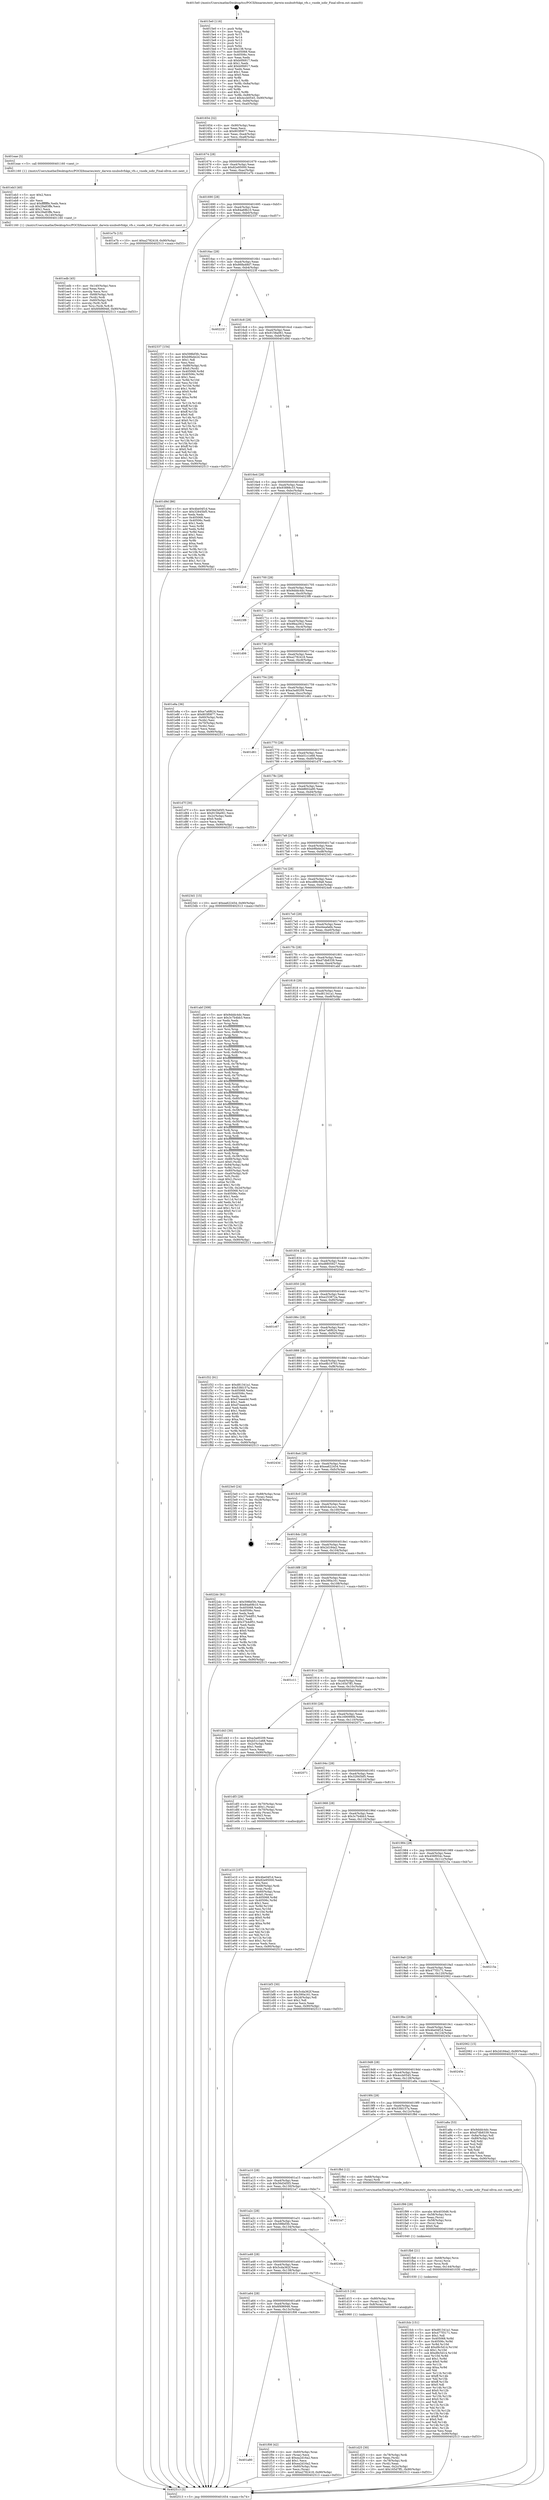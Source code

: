 digraph "0x4015e0" {
  label = "0x4015e0 (/mnt/c/Users/mathe/Desktop/tcc/POCII/binaries/extr_darwin-xnubsdvfskpi_vfs.c_vnode_isdir_Final-ollvm.out::main(0))"
  labelloc = "t"
  node[shape=record]

  Entry [label="",width=0.3,height=0.3,shape=circle,fillcolor=black,style=filled]
  "0x401654" [label="{
     0x401654 [32]\l
     | [instrs]\l
     &nbsp;&nbsp;0x401654 \<+6\>: mov -0x90(%rbp),%eax\l
     &nbsp;&nbsp;0x40165a \<+2\>: mov %eax,%ecx\l
     &nbsp;&nbsp;0x40165c \<+6\>: sub $0x803f0877,%ecx\l
     &nbsp;&nbsp;0x401662 \<+6\>: mov %eax,-0xa4(%rbp)\l
     &nbsp;&nbsp;0x401668 \<+6\>: mov %ecx,-0xa8(%rbp)\l
     &nbsp;&nbsp;0x40166e \<+6\>: je 0000000000401eae \<main+0x8ce\>\l
  }"]
  "0x401eae" [label="{
     0x401eae [5]\l
     | [instrs]\l
     &nbsp;&nbsp;0x401eae \<+5\>: call 0000000000401160 \<next_i\>\l
     | [calls]\l
     &nbsp;&nbsp;0x401160 \{1\} (/mnt/c/Users/mathe/Desktop/tcc/POCII/binaries/extr_darwin-xnubsdvfskpi_vfs.c_vnode_isdir_Final-ollvm.out::next_i)\l
  }"]
  "0x401674" [label="{
     0x401674 [28]\l
     | [instrs]\l
     &nbsp;&nbsp;0x401674 \<+5\>: jmp 0000000000401679 \<main+0x99\>\l
     &nbsp;&nbsp;0x401679 \<+6\>: mov -0xa4(%rbp),%eax\l
     &nbsp;&nbsp;0x40167f \<+5\>: sub $0x82e95000,%eax\l
     &nbsp;&nbsp;0x401684 \<+6\>: mov %eax,-0xac(%rbp)\l
     &nbsp;&nbsp;0x40168a \<+6\>: je 0000000000401e7b \<main+0x89b\>\l
  }"]
  Exit [label="",width=0.3,height=0.3,shape=circle,fillcolor=black,style=filled,peripheries=2]
  "0x401e7b" [label="{
     0x401e7b [15]\l
     | [instrs]\l
     &nbsp;&nbsp;0x401e7b \<+10\>: movl $0xa2782418,-0x90(%rbp)\l
     &nbsp;&nbsp;0x401e85 \<+5\>: jmp 0000000000402513 \<main+0xf33\>\l
  }"]
  "0x401690" [label="{
     0x401690 [28]\l
     | [instrs]\l
     &nbsp;&nbsp;0x401690 \<+5\>: jmp 0000000000401695 \<main+0xb5\>\l
     &nbsp;&nbsp;0x401695 \<+6\>: mov -0xa4(%rbp),%eax\l
     &nbsp;&nbsp;0x40169b \<+5\>: sub $0x84a69b10,%eax\l
     &nbsp;&nbsp;0x4016a0 \<+6\>: mov %eax,-0xb0(%rbp)\l
     &nbsp;&nbsp;0x4016a6 \<+6\>: je 0000000000402337 \<main+0xd57\>\l
  }"]
  "0x401fcb" [label="{
     0x401fcb [151]\l
     | [instrs]\l
     &nbsp;&nbsp;0x401fcb \<+5\>: mov $0xd81341a1,%eax\l
     &nbsp;&nbsp;0x401fd0 \<+5\>: mov $0x477f3171,%esi\l
     &nbsp;&nbsp;0x401fd5 \<+2\>: mov $0x1,%dl\l
     &nbsp;&nbsp;0x401fd7 \<+8\>: mov 0x405068,%r8d\l
     &nbsp;&nbsp;0x401fdf \<+8\>: mov 0x40506c,%r9d\l
     &nbsp;&nbsp;0x401fe7 \<+3\>: mov %r8d,%r10d\l
     &nbsp;&nbsp;0x401fea \<+7\>: add $0xd9c5d14,%r10d\l
     &nbsp;&nbsp;0x401ff1 \<+4\>: sub $0x1,%r10d\l
     &nbsp;&nbsp;0x401ff5 \<+7\>: sub $0xd9c5d14,%r10d\l
     &nbsp;&nbsp;0x401ffc \<+4\>: imul %r10d,%r8d\l
     &nbsp;&nbsp;0x402000 \<+4\>: and $0x1,%r8d\l
     &nbsp;&nbsp;0x402004 \<+4\>: cmp $0x0,%r8d\l
     &nbsp;&nbsp;0x402008 \<+4\>: sete %r11b\l
     &nbsp;&nbsp;0x40200c \<+4\>: cmp $0xa,%r9d\l
     &nbsp;&nbsp;0x402010 \<+3\>: setl %bl\l
     &nbsp;&nbsp;0x402013 \<+3\>: mov %r11b,%r14b\l
     &nbsp;&nbsp;0x402016 \<+4\>: xor $0xff,%r14b\l
     &nbsp;&nbsp;0x40201a \<+3\>: mov %bl,%r15b\l
     &nbsp;&nbsp;0x40201d \<+4\>: xor $0xff,%r15b\l
     &nbsp;&nbsp;0x402021 \<+3\>: xor $0x0,%dl\l
     &nbsp;&nbsp;0x402024 \<+3\>: mov %r14b,%r12b\l
     &nbsp;&nbsp;0x402027 \<+4\>: and $0x0,%r12b\l
     &nbsp;&nbsp;0x40202b \<+3\>: and %dl,%r11b\l
     &nbsp;&nbsp;0x40202e \<+3\>: mov %r15b,%r13b\l
     &nbsp;&nbsp;0x402031 \<+4\>: and $0x0,%r13b\l
     &nbsp;&nbsp;0x402035 \<+2\>: and %dl,%bl\l
     &nbsp;&nbsp;0x402037 \<+3\>: or %r11b,%r12b\l
     &nbsp;&nbsp;0x40203a \<+3\>: or %bl,%r13b\l
     &nbsp;&nbsp;0x40203d \<+3\>: xor %r13b,%r12b\l
     &nbsp;&nbsp;0x402040 \<+3\>: or %r15b,%r14b\l
     &nbsp;&nbsp;0x402043 \<+4\>: xor $0xff,%r14b\l
     &nbsp;&nbsp;0x402047 \<+3\>: or $0x0,%dl\l
     &nbsp;&nbsp;0x40204a \<+3\>: and %dl,%r14b\l
     &nbsp;&nbsp;0x40204d \<+3\>: or %r14b,%r12b\l
     &nbsp;&nbsp;0x402050 \<+4\>: test $0x1,%r12b\l
     &nbsp;&nbsp;0x402054 \<+3\>: cmovne %esi,%eax\l
     &nbsp;&nbsp;0x402057 \<+6\>: mov %eax,-0x90(%rbp)\l
     &nbsp;&nbsp;0x40205d \<+5\>: jmp 0000000000402513 \<main+0xf33\>\l
  }"]
  "0x402337" [label="{
     0x402337 [154]\l
     | [instrs]\l
     &nbsp;&nbsp;0x402337 \<+5\>: mov $0x598bf3fc,%eax\l
     &nbsp;&nbsp;0x40233c \<+5\>: mov $0xb9fa4e2d,%ecx\l
     &nbsp;&nbsp;0x402341 \<+2\>: mov $0x1,%dl\l
     &nbsp;&nbsp;0x402343 \<+2\>: xor %esi,%esi\l
     &nbsp;&nbsp;0x402345 \<+7\>: mov -0x88(%rbp),%rdi\l
     &nbsp;&nbsp;0x40234c \<+6\>: movl $0x0,(%rdi)\l
     &nbsp;&nbsp;0x402352 \<+8\>: mov 0x405068,%r8d\l
     &nbsp;&nbsp;0x40235a \<+8\>: mov 0x40506c,%r9d\l
     &nbsp;&nbsp;0x402362 \<+3\>: sub $0x1,%esi\l
     &nbsp;&nbsp;0x402365 \<+3\>: mov %r8d,%r10d\l
     &nbsp;&nbsp;0x402368 \<+3\>: add %esi,%r10d\l
     &nbsp;&nbsp;0x40236b \<+4\>: imul %r10d,%r8d\l
     &nbsp;&nbsp;0x40236f \<+4\>: and $0x1,%r8d\l
     &nbsp;&nbsp;0x402373 \<+4\>: cmp $0x0,%r8d\l
     &nbsp;&nbsp;0x402377 \<+4\>: sete %r11b\l
     &nbsp;&nbsp;0x40237b \<+4\>: cmp $0xa,%r9d\l
     &nbsp;&nbsp;0x40237f \<+3\>: setl %bl\l
     &nbsp;&nbsp;0x402382 \<+3\>: mov %r11b,%r14b\l
     &nbsp;&nbsp;0x402385 \<+4\>: xor $0xff,%r14b\l
     &nbsp;&nbsp;0x402389 \<+3\>: mov %bl,%r15b\l
     &nbsp;&nbsp;0x40238c \<+4\>: xor $0xff,%r15b\l
     &nbsp;&nbsp;0x402390 \<+3\>: xor $0x0,%dl\l
     &nbsp;&nbsp;0x402393 \<+3\>: mov %r14b,%r12b\l
     &nbsp;&nbsp;0x402396 \<+4\>: and $0x0,%r12b\l
     &nbsp;&nbsp;0x40239a \<+3\>: and %dl,%r11b\l
     &nbsp;&nbsp;0x40239d \<+3\>: mov %r15b,%r13b\l
     &nbsp;&nbsp;0x4023a0 \<+4\>: and $0x0,%r13b\l
     &nbsp;&nbsp;0x4023a4 \<+2\>: and %dl,%bl\l
     &nbsp;&nbsp;0x4023a6 \<+3\>: or %r11b,%r12b\l
     &nbsp;&nbsp;0x4023a9 \<+3\>: or %bl,%r13b\l
     &nbsp;&nbsp;0x4023ac \<+3\>: xor %r13b,%r12b\l
     &nbsp;&nbsp;0x4023af \<+3\>: or %r15b,%r14b\l
     &nbsp;&nbsp;0x4023b2 \<+4\>: xor $0xff,%r14b\l
     &nbsp;&nbsp;0x4023b6 \<+3\>: or $0x0,%dl\l
     &nbsp;&nbsp;0x4023b9 \<+3\>: and %dl,%r14b\l
     &nbsp;&nbsp;0x4023bc \<+3\>: or %r14b,%r12b\l
     &nbsp;&nbsp;0x4023bf \<+4\>: test $0x1,%r12b\l
     &nbsp;&nbsp;0x4023c3 \<+3\>: cmovne %ecx,%eax\l
     &nbsp;&nbsp;0x4023c6 \<+6\>: mov %eax,-0x90(%rbp)\l
     &nbsp;&nbsp;0x4023cc \<+5\>: jmp 0000000000402513 \<main+0xf33\>\l
  }"]
  "0x4016ac" [label="{
     0x4016ac [28]\l
     | [instrs]\l
     &nbsp;&nbsp;0x4016ac \<+5\>: jmp 00000000004016b1 \<main+0xd1\>\l
     &nbsp;&nbsp;0x4016b1 \<+6\>: mov -0xa4(%rbp),%eax\l
     &nbsp;&nbsp;0x4016b7 \<+5\>: sub $0x868a48d7,%eax\l
     &nbsp;&nbsp;0x4016bc \<+6\>: mov %eax,-0xb4(%rbp)\l
     &nbsp;&nbsp;0x4016c2 \<+6\>: je 000000000040223f \<main+0xc5f\>\l
  }"]
  "0x401fb6" [label="{
     0x401fb6 [21]\l
     | [instrs]\l
     &nbsp;&nbsp;0x401fb6 \<+4\>: mov -0x68(%rbp),%rcx\l
     &nbsp;&nbsp;0x401fba \<+3\>: mov (%rcx),%rcx\l
     &nbsp;&nbsp;0x401fbd \<+3\>: mov %rcx,%rdi\l
     &nbsp;&nbsp;0x401fc0 \<+6\>: mov %eax,-0x144(%rbp)\l
     &nbsp;&nbsp;0x401fc6 \<+5\>: call 0000000000401030 \<free@plt\>\l
     | [calls]\l
     &nbsp;&nbsp;0x401030 \{1\} (unknown)\l
  }"]
  "0x40223f" [label="{
     0x40223f\l
  }", style=dashed]
  "0x4016c8" [label="{
     0x4016c8 [28]\l
     | [instrs]\l
     &nbsp;&nbsp;0x4016c8 \<+5\>: jmp 00000000004016cd \<main+0xed\>\l
     &nbsp;&nbsp;0x4016cd \<+6\>: mov -0xa4(%rbp),%eax\l
     &nbsp;&nbsp;0x4016d3 \<+5\>: sub $0x9158a061,%eax\l
     &nbsp;&nbsp;0x4016d8 \<+6\>: mov %eax,-0xb8(%rbp)\l
     &nbsp;&nbsp;0x4016de \<+6\>: je 0000000000401d9d \<main+0x7bd\>\l
  }"]
  "0x401f99" [label="{
     0x401f99 [29]\l
     | [instrs]\l
     &nbsp;&nbsp;0x401f99 \<+10\>: movabs $0x4030d6,%rdi\l
     &nbsp;&nbsp;0x401fa3 \<+4\>: mov -0x58(%rbp),%rcx\l
     &nbsp;&nbsp;0x401fa7 \<+2\>: mov %eax,(%rcx)\l
     &nbsp;&nbsp;0x401fa9 \<+4\>: mov -0x58(%rbp),%rcx\l
     &nbsp;&nbsp;0x401fad \<+2\>: mov (%rcx),%esi\l
     &nbsp;&nbsp;0x401faf \<+2\>: mov $0x0,%al\l
     &nbsp;&nbsp;0x401fb1 \<+5\>: call 0000000000401040 \<printf@plt\>\l
     | [calls]\l
     &nbsp;&nbsp;0x401040 \{1\} (unknown)\l
  }"]
  "0x401d9d" [label="{
     0x401d9d [86]\l
     | [instrs]\l
     &nbsp;&nbsp;0x401d9d \<+5\>: mov $0x4be04f1d,%eax\l
     &nbsp;&nbsp;0x401da2 \<+5\>: mov $0x32845bf5,%ecx\l
     &nbsp;&nbsp;0x401da7 \<+2\>: xor %edx,%edx\l
     &nbsp;&nbsp;0x401da9 \<+7\>: mov 0x405068,%esi\l
     &nbsp;&nbsp;0x401db0 \<+7\>: mov 0x40506c,%edi\l
     &nbsp;&nbsp;0x401db7 \<+3\>: sub $0x1,%edx\l
     &nbsp;&nbsp;0x401dba \<+3\>: mov %esi,%r8d\l
     &nbsp;&nbsp;0x401dbd \<+3\>: add %edx,%r8d\l
     &nbsp;&nbsp;0x401dc0 \<+4\>: imul %r8d,%esi\l
     &nbsp;&nbsp;0x401dc4 \<+3\>: and $0x1,%esi\l
     &nbsp;&nbsp;0x401dc7 \<+3\>: cmp $0x0,%esi\l
     &nbsp;&nbsp;0x401dca \<+4\>: sete %r9b\l
     &nbsp;&nbsp;0x401dce \<+3\>: cmp $0xa,%edi\l
     &nbsp;&nbsp;0x401dd1 \<+4\>: setl %r10b\l
     &nbsp;&nbsp;0x401dd5 \<+3\>: mov %r9b,%r11b\l
     &nbsp;&nbsp;0x401dd8 \<+3\>: and %r10b,%r11b\l
     &nbsp;&nbsp;0x401ddb \<+3\>: xor %r10b,%r9b\l
     &nbsp;&nbsp;0x401dde \<+3\>: or %r9b,%r11b\l
     &nbsp;&nbsp;0x401de1 \<+4\>: test $0x1,%r11b\l
     &nbsp;&nbsp;0x401de5 \<+3\>: cmovne %ecx,%eax\l
     &nbsp;&nbsp;0x401de8 \<+6\>: mov %eax,-0x90(%rbp)\l
     &nbsp;&nbsp;0x401dee \<+5\>: jmp 0000000000402513 \<main+0xf33\>\l
  }"]
  "0x4016e4" [label="{
     0x4016e4 [28]\l
     | [instrs]\l
     &nbsp;&nbsp;0x4016e4 \<+5\>: jmp 00000000004016e9 \<main+0x109\>\l
     &nbsp;&nbsp;0x4016e9 \<+6\>: mov -0xa4(%rbp),%eax\l
     &nbsp;&nbsp;0x4016ef \<+5\>: sub $0x93888c33,%eax\l
     &nbsp;&nbsp;0x4016f4 \<+6\>: mov %eax,-0xbc(%rbp)\l
     &nbsp;&nbsp;0x4016fa \<+6\>: je 00000000004022cd \<main+0xced\>\l
  }"]
  "0x401a80" [label="{
     0x401a80\l
  }", style=dashed]
  "0x4022cd" [label="{
     0x4022cd\l
  }", style=dashed]
  "0x401700" [label="{
     0x401700 [28]\l
     | [instrs]\l
     &nbsp;&nbsp;0x401700 \<+5\>: jmp 0000000000401705 \<main+0x125\>\l
     &nbsp;&nbsp;0x401705 \<+6\>: mov -0xa4(%rbp),%eax\l
     &nbsp;&nbsp;0x40170b \<+5\>: sub $0x9dddc4dc,%eax\l
     &nbsp;&nbsp;0x401710 \<+6\>: mov %eax,-0xc0(%rbp)\l
     &nbsp;&nbsp;0x401716 \<+6\>: je 00000000004023f8 \<main+0xe18\>\l
  }"]
  "0x401f08" [label="{
     0x401f08 [42]\l
     | [instrs]\l
     &nbsp;&nbsp;0x401f08 \<+4\>: mov -0x60(%rbp),%rax\l
     &nbsp;&nbsp;0x401f0c \<+2\>: mov (%rax),%ecx\l
     &nbsp;&nbsp;0x401f0e \<+6\>: sub $0xea2d16a2,%ecx\l
     &nbsp;&nbsp;0x401f14 \<+3\>: add $0x1,%ecx\l
     &nbsp;&nbsp;0x401f17 \<+6\>: add $0xea2d16a2,%ecx\l
     &nbsp;&nbsp;0x401f1d \<+4\>: mov -0x60(%rbp),%rax\l
     &nbsp;&nbsp;0x401f21 \<+2\>: mov %ecx,(%rax)\l
     &nbsp;&nbsp;0x401f23 \<+10\>: movl $0xa2782418,-0x90(%rbp)\l
     &nbsp;&nbsp;0x401f2d \<+5\>: jmp 0000000000402513 \<main+0xf33\>\l
  }"]
  "0x4023f8" [label="{
     0x4023f8\l
  }", style=dashed]
  "0x40171c" [label="{
     0x40171c [28]\l
     | [instrs]\l
     &nbsp;&nbsp;0x40171c \<+5\>: jmp 0000000000401721 \<main+0x141\>\l
     &nbsp;&nbsp;0x401721 \<+6\>: mov -0xa4(%rbp),%eax\l
     &nbsp;&nbsp;0x401727 \<+5\>: sub $0x9fea29c2,%eax\l
     &nbsp;&nbsp;0x40172c \<+6\>: mov %eax,-0xc4(%rbp)\l
     &nbsp;&nbsp;0x401732 \<+6\>: je 0000000000401d06 \<main+0x726\>\l
  }"]
  "0x401edb" [label="{
     0x401edb [45]\l
     | [instrs]\l
     &nbsp;&nbsp;0x401edb \<+6\>: mov -0x140(%rbp),%ecx\l
     &nbsp;&nbsp;0x401ee1 \<+3\>: imul %eax,%ecx\l
     &nbsp;&nbsp;0x401ee4 \<+3\>: movslq %ecx,%rsi\l
     &nbsp;&nbsp;0x401ee7 \<+4\>: mov -0x68(%rbp),%rdi\l
     &nbsp;&nbsp;0x401eeb \<+3\>: mov (%rdi),%rdi\l
     &nbsp;&nbsp;0x401eee \<+4\>: mov -0x60(%rbp),%r8\l
     &nbsp;&nbsp;0x401ef2 \<+3\>: movslq (%r8),%r8\l
     &nbsp;&nbsp;0x401ef5 \<+4\>: mov %rsi,(%rdi,%r8,8)\l
     &nbsp;&nbsp;0x401ef9 \<+10\>: movl $0x6f496946,-0x90(%rbp)\l
     &nbsp;&nbsp;0x401f03 \<+5\>: jmp 0000000000402513 \<main+0xf33\>\l
  }"]
  "0x401d06" [label="{
     0x401d06\l
  }", style=dashed]
  "0x401738" [label="{
     0x401738 [28]\l
     | [instrs]\l
     &nbsp;&nbsp;0x401738 \<+5\>: jmp 000000000040173d \<main+0x15d\>\l
     &nbsp;&nbsp;0x40173d \<+6\>: mov -0xa4(%rbp),%eax\l
     &nbsp;&nbsp;0x401743 \<+5\>: sub $0xa2782418,%eax\l
     &nbsp;&nbsp;0x401748 \<+6\>: mov %eax,-0xc8(%rbp)\l
     &nbsp;&nbsp;0x40174e \<+6\>: je 0000000000401e8a \<main+0x8aa\>\l
  }"]
  "0x401eb3" [label="{
     0x401eb3 [40]\l
     | [instrs]\l
     &nbsp;&nbsp;0x401eb3 \<+5\>: mov $0x2,%ecx\l
     &nbsp;&nbsp;0x401eb8 \<+1\>: cltd\l
     &nbsp;&nbsp;0x401eb9 \<+2\>: idiv %ecx\l
     &nbsp;&nbsp;0x401ebb \<+6\>: imul $0xfffffffe,%edx,%ecx\l
     &nbsp;&nbsp;0x401ec1 \<+6\>: sub $0x29a83ffe,%ecx\l
     &nbsp;&nbsp;0x401ec7 \<+3\>: add $0x1,%ecx\l
     &nbsp;&nbsp;0x401eca \<+6\>: add $0x29a83ffe,%ecx\l
     &nbsp;&nbsp;0x401ed0 \<+6\>: mov %ecx,-0x140(%rbp)\l
     &nbsp;&nbsp;0x401ed6 \<+5\>: call 0000000000401160 \<next_i\>\l
     | [calls]\l
     &nbsp;&nbsp;0x401160 \{1\} (/mnt/c/Users/mathe/Desktop/tcc/POCII/binaries/extr_darwin-xnubsdvfskpi_vfs.c_vnode_isdir_Final-ollvm.out::next_i)\l
  }"]
  "0x401e8a" [label="{
     0x401e8a [36]\l
     | [instrs]\l
     &nbsp;&nbsp;0x401e8a \<+5\>: mov $0xe7a6f624,%eax\l
     &nbsp;&nbsp;0x401e8f \<+5\>: mov $0x803f0877,%ecx\l
     &nbsp;&nbsp;0x401e94 \<+4\>: mov -0x60(%rbp),%rdx\l
     &nbsp;&nbsp;0x401e98 \<+2\>: mov (%rdx),%esi\l
     &nbsp;&nbsp;0x401e9a \<+4\>: mov -0x70(%rbp),%rdx\l
     &nbsp;&nbsp;0x401e9e \<+2\>: cmp (%rdx),%esi\l
     &nbsp;&nbsp;0x401ea0 \<+3\>: cmovl %ecx,%eax\l
     &nbsp;&nbsp;0x401ea3 \<+6\>: mov %eax,-0x90(%rbp)\l
     &nbsp;&nbsp;0x401ea9 \<+5\>: jmp 0000000000402513 \<main+0xf33\>\l
  }"]
  "0x401754" [label="{
     0x401754 [28]\l
     | [instrs]\l
     &nbsp;&nbsp;0x401754 \<+5\>: jmp 0000000000401759 \<main+0x179\>\l
     &nbsp;&nbsp;0x401759 \<+6\>: mov -0xa4(%rbp),%eax\l
     &nbsp;&nbsp;0x40175f \<+5\>: sub $0xa3ad0209,%eax\l
     &nbsp;&nbsp;0x401764 \<+6\>: mov %eax,-0xcc(%rbp)\l
     &nbsp;&nbsp;0x40176a \<+6\>: je 0000000000401d61 \<main+0x781\>\l
  }"]
  "0x401e10" [label="{
     0x401e10 [107]\l
     | [instrs]\l
     &nbsp;&nbsp;0x401e10 \<+5\>: mov $0x4be04f1d,%ecx\l
     &nbsp;&nbsp;0x401e15 \<+5\>: mov $0x82e95000,%edx\l
     &nbsp;&nbsp;0x401e1a \<+2\>: xor %esi,%esi\l
     &nbsp;&nbsp;0x401e1c \<+4\>: mov -0x68(%rbp),%rdi\l
     &nbsp;&nbsp;0x401e20 \<+3\>: mov %rax,(%rdi)\l
     &nbsp;&nbsp;0x401e23 \<+4\>: mov -0x60(%rbp),%rax\l
     &nbsp;&nbsp;0x401e27 \<+6\>: movl $0x0,(%rax)\l
     &nbsp;&nbsp;0x401e2d \<+8\>: mov 0x405068,%r8d\l
     &nbsp;&nbsp;0x401e35 \<+8\>: mov 0x40506c,%r9d\l
     &nbsp;&nbsp;0x401e3d \<+3\>: sub $0x1,%esi\l
     &nbsp;&nbsp;0x401e40 \<+3\>: mov %r8d,%r10d\l
     &nbsp;&nbsp;0x401e43 \<+3\>: add %esi,%r10d\l
     &nbsp;&nbsp;0x401e46 \<+4\>: imul %r10d,%r8d\l
     &nbsp;&nbsp;0x401e4a \<+4\>: and $0x1,%r8d\l
     &nbsp;&nbsp;0x401e4e \<+4\>: cmp $0x0,%r8d\l
     &nbsp;&nbsp;0x401e52 \<+4\>: sete %r11b\l
     &nbsp;&nbsp;0x401e56 \<+4\>: cmp $0xa,%r9d\l
     &nbsp;&nbsp;0x401e5a \<+3\>: setl %bl\l
     &nbsp;&nbsp;0x401e5d \<+3\>: mov %r11b,%r14b\l
     &nbsp;&nbsp;0x401e60 \<+3\>: and %bl,%r14b\l
     &nbsp;&nbsp;0x401e63 \<+3\>: xor %bl,%r11b\l
     &nbsp;&nbsp;0x401e66 \<+3\>: or %r11b,%r14b\l
     &nbsp;&nbsp;0x401e69 \<+4\>: test $0x1,%r14b\l
     &nbsp;&nbsp;0x401e6d \<+3\>: cmovne %edx,%ecx\l
     &nbsp;&nbsp;0x401e70 \<+6\>: mov %ecx,-0x90(%rbp)\l
     &nbsp;&nbsp;0x401e76 \<+5\>: jmp 0000000000402513 \<main+0xf33\>\l
  }"]
  "0x401d61" [label="{
     0x401d61\l
  }", style=dashed]
  "0x401770" [label="{
     0x401770 [28]\l
     | [instrs]\l
     &nbsp;&nbsp;0x401770 \<+5\>: jmp 0000000000401775 \<main+0x195\>\l
     &nbsp;&nbsp;0x401775 \<+6\>: mov -0xa4(%rbp),%eax\l
     &nbsp;&nbsp;0x40177b \<+5\>: sub $0xb51c1e68,%eax\l
     &nbsp;&nbsp;0x401780 \<+6\>: mov %eax,-0xd0(%rbp)\l
     &nbsp;&nbsp;0x401786 \<+6\>: je 0000000000401d7f \<main+0x79f\>\l
  }"]
  "0x401d25" [label="{
     0x401d25 [30]\l
     | [instrs]\l
     &nbsp;&nbsp;0x401d25 \<+4\>: mov -0x78(%rbp),%rdi\l
     &nbsp;&nbsp;0x401d29 \<+2\>: mov %eax,(%rdi)\l
     &nbsp;&nbsp;0x401d2b \<+4\>: mov -0x78(%rbp),%rdi\l
     &nbsp;&nbsp;0x401d2f \<+2\>: mov (%rdi),%eax\l
     &nbsp;&nbsp;0x401d31 \<+3\>: mov %eax,-0x2c(%rbp)\l
     &nbsp;&nbsp;0x401d34 \<+10\>: movl $0x165d7ff1,-0x90(%rbp)\l
     &nbsp;&nbsp;0x401d3e \<+5\>: jmp 0000000000402513 \<main+0xf33\>\l
  }"]
  "0x401d7f" [label="{
     0x401d7f [30]\l
     | [instrs]\l
     &nbsp;&nbsp;0x401d7f \<+5\>: mov $0x56d3d5f3,%eax\l
     &nbsp;&nbsp;0x401d84 \<+5\>: mov $0x9158a061,%ecx\l
     &nbsp;&nbsp;0x401d89 \<+3\>: mov -0x2c(%rbp),%edx\l
     &nbsp;&nbsp;0x401d8c \<+3\>: cmp $0x0,%edx\l
     &nbsp;&nbsp;0x401d8f \<+3\>: cmove %ecx,%eax\l
     &nbsp;&nbsp;0x401d92 \<+6\>: mov %eax,-0x90(%rbp)\l
     &nbsp;&nbsp;0x401d98 \<+5\>: jmp 0000000000402513 \<main+0xf33\>\l
  }"]
  "0x40178c" [label="{
     0x40178c [28]\l
     | [instrs]\l
     &nbsp;&nbsp;0x40178c \<+5\>: jmp 0000000000401791 \<main+0x1b1\>\l
     &nbsp;&nbsp;0x401791 \<+6\>: mov -0xa4(%rbp),%eax\l
     &nbsp;&nbsp;0x401797 \<+5\>: sub $0xb8602a90,%eax\l
     &nbsp;&nbsp;0x40179c \<+6\>: mov %eax,-0xd4(%rbp)\l
     &nbsp;&nbsp;0x4017a2 \<+6\>: je 0000000000402130 \<main+0xb50\>\l
  }"]
  "0x401a64" [label="{
     0x401a64 [28]\l
     | [instrs]\l
     &nbsp;&nbsp;0x401a64 \<+5\>: jmp 0000000000401a69 \<main+0x489\>\l
     &nbsp;&nbsp;0x401a69 \<+6\>: mov -0xa4(%rbp),%eax\l
     &nbsp;&nbsp;0x401a6f \<+5\>: sub $0x6f496946,%eax\l
     &nbsp;&nbsp;0x401a74 \<+6\>: mov %eax,-0x13c(%rbp)\l
     &nbsp;&nbsp;0x401a7a \<+6\>: je 0000000000401f08 \<main+0x928\>\l
  }"]
  "0x402130" [label="{
     0x402130\l
  }", style=dashed]
  "0x4017a8" [label="{
     0x4017a8 [28]\l
     | [instrs]\l
     &nbsp;&nbsp;0x4017a8 \<+5\>: jmp 00000000004017ad \<main+0x1cd\>\l
     &nbsp;&nbsp;0x4017ad \<+6\>: mov -0xa4(%rbp),%eax\l
     &nbsp;&nbsp;0x4017b3 \<+5\>: sub $0xb9fa4e2d,%eax\l
     &nbsp;&nbsp;0x4017b8 \<+6\>: mov %eax,-0xd8(%rbp)\l
     &nbsp;&nbsp;0x4017be \<+6\>: je 00000000004023d1 \<main+0xdf1\>\l
  }"]
  "0x401d15" [label="{
     0x401d15 [16]\l
     | [instrs]\l
     &nbsp;&nbsp;0x401d15 \<+4\>: mov -0x80(%rbp),%rax\l
     &nbsp;&nbsp;0x401d19 \<+3\>: mov (%rax),%rax\l
     &nbsp;&nbsp;0x401d1c \<+4\>: mov 0x8(%rax),%rdi\l
     &nbsp;&nbsp;0x401d20 \<+5\>: call 0000000000401060 \<atoi@plt\>\l
     | [calls]\l
     &nbsp;&nbsp;0x401060 \{1\} (unknown)\l
  }"]
  "0x4023d1" [label="{
     0x4023d1 [15]\l
     | [instrs]\l
     &nbsp;&nbsp;0x4023d1 \<+10\>: movl $0xea622454,-0x90(%rbp)\l
     &nbsp;&nbsp;0x4023db \<+5\>: jmp 0000000000402513 \<main+0xf33\>\l
  }"]
  "0x4017c4" [label="{
     0x4017c4 [28]\l
     | [instrs]\l
     &nbsp;&nbsp;0x4017c4 \<+5\>: jmp 00000000004017c9 \<main+0x1e9\>\l
     &nbsp;&nbsp;0x4017c9 \<+6\>: mov -0xa4(%rbp),%eax\l
     &nbsp;&nbsp;0x4017cf \<+5\>: sub $0xcd86c9a8,%eax\l
     &nbsp;&nbsp;0x4017d4 \<+6\>: mov %eax,-0xdc(%rbp)\l
     &nbsp;&nbsp;0x4017da \<+6\>: je 00000000004024e8 \<main+0xf08\>\l
  }"]
  "0x401a48" [label="{
     0x401a48 [28]\l
     | [instrs]\l
     &nbsp;&nbsp;0x401a48 \<+5\>: jmp 0000000000401a4d \<main+0x46d\>\l
     &nbsp;&nbsp;0x401a4d \<+6\>: mov -0xa4(%rbp),%eax\l
     &nbsp;&nbsp;0x401a53 \<+5\>: sub $0x5cda362f,%eax\l
     &nbsp;&nbsp;0x401a58 \<+6\>: mov %eax,-0x138(%rbp)\l
     &nbsp;&nbsp;0x401a5e \<+6\>: je 0000000000401d15 \<main+0x735\>\l
  }"]
  "0x4024e8" [label="{
     0x4024e8\l
  }", style=dashed]
  "0x4017e0" [label="{
     0x4017e0 [28]\l
     | [instrs]\l
     &nbsp;&nbsp;0x4017e0 \<+5\>: jmp 00000000004017e5 \<main+0x205\>\l
     &nbsp;&nbsp;0x4017e5 \<+6\>: mov -0xa4(%rbp),%eax\l
     &nbsp;&nbsp;0x4017eb \<+5\>: sub $0xd4eafa6b,%eax\l
     &nbsp;&nbsp;0x4017f0 \<+6\>: mov %eax,-0xe0(%rbp)\l
     &nbsp;&nbsp;0x4017f6 \<+6\>: je 00000000004021b6 \<main+0xbd6\>\l
  }"]
  "0x4024fc" [label="{
     0x4024fc\l
  }", style=dashed]
  "0x4021b6" [label="{
     0x4021b6\l
  }", style=dashed]
  "0x4017fc" [label="{
     0x4017fc [28]\l
     | [instrs]\l
     &nbsp;&nbsp;0x4017fc \<+5\>: jmp 0000000000401801 \<main+0x221\>\l
     &nbsp;&nbsp;0x401801 \<+6\>: mov -0xa4(%rbp),%eax\l
     &nbsp;&nbsp;0x401807 \<+5\>: sub $0xd7db8339,%eax\l
     &nbsp;&nbsp;0x40180c \<+6\>: mov %eax,-0xe4(%rbp)\l
     &nbsp;&nbsp;0x401812 \<+6\>: je 0000000000401abf \<main+0x4df\>\l
  }"]
  "0x401a2c" [label="{
     0x401a2c [28]\l
     | [instrs]\l
     &nbsp;&nbsp;0x401a2c \<+5\>: jmp 0000000000401a31 \<main+0x451\>\l
     &nbsp;&nbsp;0x401a31 \<+6\>: mov -0xa4(%rbp),%eax\l
     &nbsp;&nbsp;0x401a37 \<+5\>: sub $0x598bf3fc,%eax\l
     &nbsp;&nbsp;0x401a3c \<+6\>: mov %eax,-0x134(%rbp)\l
     &nbsp;&nbsp;0x401a42 \<+6\>: je 00000000004024fc \<main+0xf1c\>\l
  }"]
  "0x401abf" [label="{
     0x401abf [308]\l
     | [instrs]\l
     &nbsp;&nbsp;0x401abf \<+5\>: mov $0x9dddc4dc,%eax\l
     &nbsp;&nbsp;0x401ac4 \<+5\>: mov $0x3c7b4bb3,%ecx\l
     &nbsp;&nbsp;0x401ac9 \<+2\>: xor %edx,%edx\l
     &nbsp;&nbsp;0x401acb \<+3\>: mov %rsp,%rsi\l
     &nbsp;&nbsp;0x401ace \<+4\>: add $0xfffffffffffffff0,%rsi\l
     &nbsp;&nbsp;0x401ad2 \<+3\>: mov %rsi,%rsp\l
     &nbsp;&nbsp;0x401ad5 \<+7\>: mov %rsi,-0x88(%rbp)\l
     &nbsp;&nbsp;0x401adc \<+3\>: mov %rsp,%rsi\l
     &nbsp;&nbsp;0x401adf \<+4\>: add $0xfffffffffffffff0,%rsi\l
     &nbsp;&nbsp;0x401ae3 \<+3\>: mov %rsi,%rsp\l
     &nbsp;&nbsp;0x401ae6 \<+3\>: mov %rsp,%rdi\l
     &nbsp;&nbsp;0x401ae9 \<+4\>: add $0xfffffffffffffff0,%rdi\l
     &nbsp;&nbsp;0x401aed \<+3\>: mov %rdi,%rsp\l
     &nbsp;&nbsp;0x401af0 \<+4\>: mov %rdi,-0x80(%rbp)\l
     &nbsp;&nbsp;0x401af4 \<+3\>: mov %rsp,%rdi\l
     &nbsp;&nbsp;0x401af7 \<+4\>: add $0xfffffffffffffff0,%rdi\l
     &nbsp;&nbsp;0x401afb \<+3\>: mov %rdi,%rsp\l
     &nbsp;&nbsp;0x401afe \<+4\>: mov %rdi,-0x78(%rbp)\l
     &nbsp;&nbsp;0x401b02 \<+3\>: mov %rsp,%rdi\l
     &nbsp;&nbsp;0x401b05 \<+4\>: add $0xfffffffffffffff0,%rdi\l
     &nbsp;&nbsp;0x401b09 \<+3\>: mov %rdi,%rsp\l
     &nbsp;&nbsp;0x401b0c \<+4\>: mov %rdi,-0x70(%rbp)\l
     &nbsp;&nbsp;0x401b10 \<+3\>: mov %rsp,%rdi\l
     &nbsp;&nbsp;0x401b13 \<+4\>: add $0xfffffffffffffff0,%rdi\l
     &nbsp;&nbsp;0x401b17 \<+3\>: mov %rdi,%rsp\l
     &nbsp;&nbsp;0x401b1a \<+4\>: mov %rdi,-0x68(%rbp)\l
     &nbsp;&nbsp;0x401b1e \<+3\>: mov %rsp,%rdi\l
     &nbsp;&nbsp;0x401b21 \<+4\>: add $0xfffffffffffffff0,%rdi\l
     &nbsp;&nbsp;0x401b25 \<+3\>: mov %rdi,%rsp\l
     &nbsp;&nbsp;0x401b28 \<+4\>: mov %rdi,-0x60(%rbp)\l
     &nbsp;&nbsp;0x401b2c \<+3\>: mov %rsp,%rdi\l
     &nbsp;&nbsp;0x401b2f \<+4\>: add $0xfffffffffffffff0,%rdi\l
     &nbsp;&nbsp;0x401b33 \<+3\>: mov %rdi,%rsp\l
     &nbsp;&nbsp;0x401b36 \<+4\>: mov %rdi,-0x58(%rbp)\l
     &nbsp;&nbsp;0x401b3a \<+3\>: mov %rsp,%rdi\l
     &nbsp;&nbsp;0x401b3d \<+4\>: add $0xfffffffffffffff0,%rdi\l
     &nbsp;&nbsp;0x401b41 \<+3\>: mov %rdi,%rsp\l
     &nbsp;&nbsp;0x401b44 \<+4\>: mov %rdi,-0x50(%rbp)\l
     &nbsp;&nbsp;0x401b48 \<+3\>: mov %rsp,%rdi\l
     &nbsp;&nbsp;0x401b4b \<+4\>: add $0xfffffffffffffff0,%rdi\l
     &nbsp;&nbsp;0x401b4f \<+3\>: mov %rdi,%rsp\l
     &nbsp;&nbsp;0x401b52 \<+4\>: mov %rdi,-0x48(%rbp)\l
     &nbsp;&nbsp;0x401b56 \<+3\>: mov %rsp,%rdi\l
     &nbsp;&nbsp;0x401b59 \<+4\>: add $0xfffffffffffffff0,%rdi\l
     &nbsp;&nbsp;0x401b5d \<+3\>: mov %rdi,%rsp\l
     &nbsp;&nbsp;0x401b60 \<+4\>: mov %rdi,-0x40(%rbp)\l
     &nbsp;&nbsp;0x401b64 \<+3\>: mov %rsp,%rdi\l
     &nbsp;&nbsp;0x401b67 \<+4\>: add $0xfffffffffffffff0,%rdi\l
     &nbsp;&nbsp;0x401b6b \<+3\>: mov %rdi,%rsp\l
     &nbsp;&nbsp;0x401b6e \<+4\>: mov %rdi,-0x38(%rbp)\l
     &nbsp;&nbsp;0x401b72 \<+7\>: mov -0x88(%rbp),%rdi\l
     &nbsp;&nbsp;0x401b79 \<+6\>: movl $0x0,(%rdi)\l
     &nbsp;&nbsp;0x401b7f \<+7\>: mov -0x94(%rbp),%r8d\l
     &nbsp;&nbsp;0x401b86 \<+3\>: mov %r8d,(%rsi)\l
     &nbsp;&nbsp;0x401b89 \<+4\>: mov -0x80(%rbp),%rdi\l
     &nbsp;&nbsp;0x401b8d \<+7\>: mov -0xa0(%rbp),%r9\l
     &nbsp;&nbsp;0x401b94 \<+3\>: mov %r9,(%rdi)\l
     &nbsp;&nbsp;0x401b97 \<+3\>: cmpl $0x2,(%rsi)\l
     &nbsp;&nbsp;0x401b9a \<+4\>: setne %r10b\l
     &nbsp;&nbsp;0x401b9e \<+4\>: and $0x1,%r10b\l
     &nbsp;&nbsp;0x401ba2 \<+4\>: mov %r10b,-0x2d(%rbp)\l
     &nbsp;&nbsp;0x401ba6 \<+8\>: mov 0x405068,%r11d\l
     &nbsp;&nbsp;0x401bae \<+7\>: mov 0x40506c,%ebx\l
     &nbsp;&nbsp;0x401bb5 \<+3\>: sub $0x1,%edx\l
     &nbsp;&nbsp;0x401bb8 \<+3\>: mov %r11d,%r14d\l
     &nbsp;&nbsp;0x401bbb \<+3\>: add %edx,%r14d\l
     &nbsp;&nbsp;0x401bbe \<+4\>: imul %r14d,%r11d\l
     &nbsp;&nbsp;0x401bc2 \<+4\>: and $0x1,%r11d\l
     &nbsp;&nbsp;0x401bc6 \<+4\>: cmp $0x0,%r11d\l
     &nbsp;&nbsp;0x401bca \<+4\>: sete %r10b\l
     &nbsp;&nbsp;0x401bce \<+3\>: cmp $0xa,%ebx\l
     &nbsp;&nbsp;0x401bd1 \<+4\>: setl %r15b\l
     &nbsp;&nbsp;0x401bd5 \<+3\>: mov %r10b,%r12b\l
     &nbsp;&nbsp;0x401bd8 \<+3\>: and %r15b,%r12b\l
     &nbsp;&nbsp;0x401bdb \<+3\>: xor %r15b,%r10b\l
     &nbsp;&nbsp;0x401bde \<+3\>: or %r10b,%r12b\l
     &nbsp;&nbsp;0x401be1 \<+4\>: test $0x1,%r12b\l
     &nbsp;&nbsp;0x401be5 \<+3\>: cmovne %ecx,%eax\l
     &nbsp;&nbsp;0x401be8 \<+6\>: mov %eax,-0x90(%rbp)\l
     &nbsp;&nbsp;0x401bee \<+5\>: jmp 0000000000402513 \<main+0xf33\>\l
  }"]
  "0x401818" [label="{
     0x401818 [28]\l
     | [instrs]\l
     &nbsp;&nbsp;0x401818 \<+5\>: jmp 000000000040181d \<main+0x23d\>\l
     &nbsp;&nbsp;0x40181d \<+6\>: mov -0xa4(%rbp),%eax\l
     &nbsp;&nbsp;0x401823 \<+5\>: sub $0xd81341a1,%eax\l
     &nbsp;&nbsp;0x401828 \<+6\>: mov %eax,-0xe8(%rbp)\l
     &nbsp;&nbsp;0x40182e \<+6\>: je 000000000040249b \<main+0xebb\>\l
  }"]
  "0x4021a7" [label="{
     0x4021a7\l
  }", style=dashed]
  "0x40249b" [label="{
     0x40249b\l
  }", style=dashed]
  "0x401834" [label="{
     0x401834 [28]\l
     | [instrs]\l
     &nbsp;&nbsp;0x401834 \<+5\>: jmp 0000000000401839 \<main+0x259\>\l
     &nbsp;&nbsp;0x401839 \<+6\>: mov -0xa4(%rbp),%eax\l
     &nbsp;&nbsp;0x40183f \<+5\>: sub $0xd8805927,%eax\l
     &nbsp;&nbsp;0x401844 \<+6\>: mov %eax,-0xec(%rbp)\l
     &nbsp;&nbsp;0x40184a \<+6\>: je 00000000004020d2 \<main+0xaf2\>\l
  }"]
  "0x401a10" [label="{
     0x401a10 [28]\l
     | [instrs]\l
     &nbsp;&nbsp;0x401a10 \<+5\>: jmp 0000000000401a15 \<main+0x435\>\l
     &nbsp;&nbsp;0x401a15 \<+6\>: mov -0xa4(%rbp),%eax\l
     &nbsp;&nbsp;0x401a1b \<+5\>: sub $0x56d3d5f3,%eax\l
     &nbsp;&nbsp;0x401a20 \<+6\>: mov %eax,-0x130(%rbp)\l
     &nbsp;&nbsp;0x401a26 \<+6\>: je 00000000004021a7 \<main+0xbc7\>\l
  }"]
  "0x4020d2" [label="{
     0x4020d2\l
  }", style=dashed]
  "0x401850" [label="{
     0x401850 [28]\l
     | [instrs]\l
     &nbsp;&nbsp;0x401850 \<+5\>: jmp 0000000000401855 \<main+0x275\>\l
     &nbsp;&nbsp;0x401855 \<+6\>: mov -0xa4(%rbp),%eax\l
     &nbsp;&nbsp;0x40185b \<+5\>: sub $0xe253872a,%eax\l
     &nbsp;&nbsp;0x401860 \<+6\>: mov %eax,-0xf0(%rbp)\l
     &nbsp;&nbsp;0x401866 \<+6\>: je 0000000000401c67 \<main+0x687\>\l
  }"]
  "0x401f8d" [label="{
     0x401f8d [12]\l
     | [instrs]\l
     &nbsp;&nbsp;0x401f8d \<+4\>: mov -0x68(%rbp),%rax\l
     &nbsp;&nbsp;0x401f91 \<+3\>: mov (%rax),%rdi\l
     &nbsp;&nbsp;0x401f94 \<+5\>: call 0000000000401440 \<vnode_isdir\>\l
     | [calls]\l
     &nbsp;&nbsp;0x401440 \{1\} (/mnt/c/Users/mathe/Desktop/tcc/POCII/binaries/extr_darwin-xnubsdvfskpi_vfs.c_vnode_isdir_Final-ollvm.out::vnode_isdir)\l
  }"]
  "0x401c67" [label="{
     0x401c67\l
  }", style=dashed]
  "0x40186c" [label="{
     0x40186c [28]\l
     | [instrs]\l
     &nbsp;&nbsp;0x40186c \<+5\>: jmp 0000000000401871 \<main+0x291\>\l
     &nbsp;&nbsp;0x401871 \<+6\>: mov -0xa4(%rbp),%eax\l
     &nbsp;&nbsp;0x401877 \<+5\>: sub $0xe7a6f624,%eax\l
     &nbsp;&nbsp;0x40187c \<+6\>: mov %eax,-0xf4(%rbp)\l
     &nbsp;&nbsp;0x401882 \<+6\>: je 0000000000401f32 \<main+0x952\>\l
  }"]
  "0x4015e0" [label="{
     0x4015e0 [116]\l
     | [instrs]\l
     &nbsp;&nbsp;0x4015e0 \<+1\>: push %rbp\l
     &nbsp;&nbsp;0x4015e1 \<+3\>: mov %rsp,%rbp\l
     &nbsp;&nbsp;0x4015e4 \<+2\>: push %r15\l
     &nbsp;&nbsp;0x4015e6 \<+2\>: push %r14\l
     &nbsp;&nbsp;0x4015e8 \<+2\>: push %r13\l
     &nbsp;&nbsp;0x4015ea \<+2\>: push %r12\l
     &nbsp;&nbsp;0x4015ec \<+1\>: push %rbx\l
     &nbsp;&nbsp;0x4015ed \<+7\>: sub $0x138,%rsp\l
     &nbsp;&nbsp;0x4015f4 \<+7\>: mov 0x405068,%eax\l
     &nbsp;&nbsp;0x4015fb \<+7\>: mov 0x40506c,%ecx\l
     &nbsp;&nbsp;0x401602 \<+2\>: mov %eax,%edx\l
     &nbsp;&nbsp;0x401604 \<+6\>: sub $0xb0f4917,%edx\l
     &nbsp;&nbsp;0x40160a \<+3\>: sub $0x1,%edx\l
     &nbsp;&nbsp;0x40160d \<+6\>: add $0xb0f4917,%edx\l
     &nbsp;&nbsp;0x401613 \<+3\>: imul %edx,%eax\l
     &nbsp;&nbsp;0x401616 \<+3\>: and $0x1,%eax\l
     &nbsp;&nbsp;0x401619 \<+3\>: cmp $0x0,%eax\l
     &nbsp;&nbsp;0x40161c \<+4\>: sete %r8b\l
     &nbsp;&nbsp;0x401620 \<+4\>: and $0x1,%r8b\l
     &nbsp;&nbsp;0x401624 \<+7\>: mov %r8b,-0x8a(%rbp)\l
     &nbsp;&nbsp;0x40162b \<+3\>: cmp $0xa,%ecx\l
     &nbsp;&nbsp;0x40162e \<+4\>: setl %r8b\l
     &nbsp;&nbsp;0x401632 \<+4\>: and $0x1,%r8b\l
     &nbsp;&nbsp;0x401636 \<+7\>: mov %r8b,-0x89(%rbp)\l
     &nbsp;&nbsp;0x40163d \<+10\>: movl $0x4ccb0545,-0x90(%rbp)\l
     &nbsp;&nbsp;0x401647 \<+6\>: mov %edi,-0x94(%rbp)\l
     &nbsp;&nbsp;0x40164d \<+7\>: mov %rsi,-0xa0(%rbp)\l
  }"]
  "0x401f32" [label="{
     0x401f32 [91]\l
     | [instrs]\l
     &nbsp;&nbsp;0x401f32 \<+5\>: mov $0xd81341a1,%eax\l
     &nbsp;&nbsp;0x401f37 \<+5\>: mov $0x53fd157a,%ecx\l
     &nbsp;&nbsp;0x401f3c \<+7\>: mov 0x405068,%edx\l
     &nbsp;&nbsp;0x401f43 \<+7\>: mov 0x40506c,%esi\l
     &nbsp;&nbsp;0x401f4a \<+2\>: mov %edx,%edi\l
     &nbsp;&nbsp;0x401f4c \<+6\>: sub $0xd7eaee4d,%edi\l
     &nbsp;&nbsp;0x401f52 \<+3\>: sub $0x1,%edi\l
     &nbsp;&nbsp;0x401f55 \<+6\>: add $0xd7eaee4d,%edi\l
     &nbsp;&nbsp;0x401f5b \<+3\>: imul %edi,%edx\l
     &nbsp;&nbsp;0x401f5e \<+3\>: and $0x1,%edx\l
     &nbsp;&nbsp;0x401f61 \<+3\>: cmp $0x0,%edx\l
     &nbsp;&nbsp;0x401f64 \<+4\>: sete %r8b\l
     &nbsp;&nbsp;0x401f68 \<+3\>: cmp $0xa,%esi\l
     &nbsp;&nbsp;0x401f6b \<+4\>: setl %r9b\l
     &nbsp;&nbsp;0x401f6f \<+3\>: mov %r8b,%r10b\l
     &nbsp;&nbsp;0x401f72 \<+3\>: and %r9b,%r10b\l
     &nbsp;&nbsp;0x401f75 \<+3\>: xor %r9b,%r8b\l
     &nbsp;&nbsp;0x401f78 \<+3\>: or %r8b,%r10b\l
     &nbsp;&nbsp;0x401f7b \<+4\>: test $0x1,%r10b\l
     &nbsp;&nbsp;0x401f7f \<+3\>: cmovne %ecx,%eax\l
     &nbsp;&nbsp;0x401f82 \<+6\>: mov %eax,-0x90(%rbp)\l
     &nbsp;&nbsp;0x401f88 \<+5\>: jmp 0000000000402513 \<main+0xf33\>\l
  }"]
  "0x401888" [label="{
     0x401888 [28]\l
     | [instrs]\l
     &nbsp;&nbsp;0x401888 \<+5\>: jmp 000000000040188d \<main+0x2ad\>\l
     &nbsp;&nbsp;0x40188d \<+6\>: mov -0xa4(%rbp),%eax\l
     &nbsp;&nbsp;0x401893 \<+5\>: sub $0xe8b19763,%eax\l
     &nbsp;&nbsp;0x401898 \<+6\>: mov %eax,-0xf8(%rbp)\l
     &nbsp;&nbsp;0x40189e \<+6\>: je 000000000040243d \<main+0xe5d\>\l
  }"]
  "0x402513" [label="{
     0x402513 [5]\l
     | [instrs]\l
     &nbsp;&nbsp;0x402513 \<+5\>: jmp 0000000000401654 \<main+0x74\>\l
  }"]
  "0x40243d" [label="{
     0x40243d\l
  }", style=dashed]
  "0x4018a4" [label="{
     0x4018a4 [28]\l
     | [instrs]\l
     &nbsp;&nbsp;0x4018a4 \<+5\>: jmp 00000000004018a9 \<main+0x2c9\>\l
     &nbsp;&nbsp;0x4018a9 \<+6\>: mov -0xa4(%rbp),%eax\l
     &nbsp;&nbsp;0x4018af \<+5\>: sub $0xea622454,%eax\l
     &nbsp;&nbsp;0x4018b4 \<+6\>: mov %eax,-0xfc(%rbp)\l
     &nbsp;&nbsp;0x4018ba \<+6\>: je 00000000004023e0 \<main+0xe00\>\l
  }"]
  "0x4019f4" [label="{
     0x4019f4 [28]\l
     | [instrs]\l
     &nbsp;&nbsp;0x4019f4 \<+5\>: jmp 00000000004019f9 \<main+0x419\>\l
     &nbsp;&nbsp;0x4019f9 \<+6\>: mov -0xa4(%rbp),%eax\l
     &nbsp;&nbsp;0x4019ff \<+5\>: sub $0x53fd157a,%eax\l
     &nbsp;&nbsp;0x401a04 \<+6\>: mov %eax,-0x12c(%rbp)\l
     &nbsp;&nbsp;0x401a0a \<+6\>: je 0000000000401f8d \<main+0x9ad\>\l
  }"]
  "0x4023e0" [label="{
     0x4023e0 [24]\l
     | [instrs]\l
     &nbsp;&nbsp;0x4023e0 \<+7\>: mov -0x88(%rbp),%rax\l
     &nbsp;&nbsp;0x4023e7 \<+2\>: mov (%rax),%eax\l
     &nbsp;&nbsp;0x4023e9 \<+4\>: lea -0x28(%rbp),%rsp\l
     &nbsp;&nbsp;0x4023ed \<+1\>: pop %rbx\l
     &nbsp;&nbsp;0x4023ee \<+2\>: pop %r12\l
     &nbsp;&nbsp;0x4023f0 \<+2\>: pop %r13\l
     &nbsp;&nbsp;0x4023f2 \<+2\>: pop %r14\l
     &nbsp;&nbsp;0x4023f4 \<+2\>: pop %r15\l
     &nbsp;&nbsp;0x4023f6 \<+1\>: pop %rbp\l
     &nbsp;&nbsp;0x4023f7 \<+1\>: ret\l
  }"]
  "0x4018c0" [label="{
     0x4018c0 [28]\l
     | [instrs]\l
     &nbsp;&nbsp;0x4018c0 \<+5\>: jmp 00000000004018c5 \<main+0x2e5\>\l
     &nbsp;&nbsp;0x4018c5 \<+6\>: mov -0xa4(%rbp),%eax\l
     &nbsp;&nbsp;0x4018cb \<+5\>: sub $0xfc4a1ecc,%eax\l
     &nbsp;&nbsp;0x4018d0 \<+6\>: mov %eax,-0x100(%rbp)\l
     &nbsp;&nbsp;0x4018d6 \<+6\>: je 00000000004020ae \<main+0xace\>\l
  }"]
  "0x401a8a" [label="{
     0x401a8a [53]\l
     | [instrs]\l
     &nbsp;&nbsp;0x401a8a \<+5\>: mov $0x9dddc4dc,%eax\l
     &nbsp;&nbsp;0x401a8f \<+5\>: mov $0xd7db8339,%ecx\l
     &nbsp;&nbsp;0x401a94 \<+6\>: mov -0x8a(%rbp),%dl\l
     &nbsp;&nbsp;0x401a9a \<+7\>: mov -0x89(%rbp),%sil\l
     &nbsp;&nbsp;0x401aa1 \<+3\>: mov %dl,%dil\l
     &nbsp;&nbsp;0x401aa4 \<+3\>: and %sil,%dil\l
     &nbsp;&nbsp;0x401aa7 \<+3\>: xor %sil,%dl\l
     &nbsp;&nbsp;0x401aaa \<+3\>: or %dl,%dil\l
     &nbsp;&nbsp;0x401aad \<+4\>: test $0x1,%dil\l
     &nbsp;&nbsp;0x401ab1 \<+3\>: cmovne %ecx,%eax\l
     &nbsp;&nbsp;0x401ab4 \<+6\>: mov %eax,-0x90(%rbp)\l
     &nbsp;&nbsp;0x401aba \<+5\>: jmp 0000000000402513 \<main+0xf33\>\l
  }"]
  "0x4020ae" [label="{
     0x4020ae\l
  }", style=dashed]
  "0x4018dc" [label="{
     0x4018dc [28]\l
     | [instrs]\l
     &nbsp;&nbsp;0x4018dc \<+5\>: jmp 00000000004018e1 \<main+0x301\>\l
     &nbsp;&nbsp;0x4018e1 \<+6\>: mov -0xa4(%rbp),%eax\l
     &nbsp;&nbsp;0x4018e7 \<+5\>: sub $0x2d184a2,%eax\l
     &nbsp;&nbsp;0x4018ec \<+6\>: mov %eax,-0x104(%rbp)\l
     &nbsp;&nbsp;0x4018f2 \<+6\>: je 00000000004022dc \<main+0xcfc\>\l
  }"]
  "0x4019d8" [label="{
     0x4019d8 [28]\l
     | [instrs]\l
     &nbsp;&nbsp;0x4019d8 \<+5\>: jmp 00000000004019dd \<main+0x3fd\>\l
     &nbsp;&nbsp;0x4019dd \<+6\>: mov -0xa4(%rbp),%eax\l
     &nbsp;&nbsp;0x4019e3 \<+5\>: sub $0x4ccb0545,%eax\l
     &nbsp;&nbsp;0x4019e8 \<+6\>: mov %eax,-0x128(%rbp)\l
     &nbsp;&nbsp;0x4019ee \<+6\>: je 0000000000401a8a \<main+0x4aa\>\l
  }"]
  "0x4022dc" [label="{
     0x4022dc [91]\l
     | [instrs]\l
     &nbsp;&nbsp;0x4022dc \<+5\>: mov $0x598bf3fc,%eax\l
     &nbsp;&nbsp;0x4022e1 \<+5\>: mov $0x84a69b10,%ecx\l
     &nbsp;&nbsp;0x4022e6 \<+7\>: mov 0x405068,%edx\l
     &nbsp;&nbsp;0x4022ed \<+7\>: mov 0x40506c,%esi\l
     &nbsp;&nbsp;0x4022f4 \<+2\>: mov %edx,%edi\l
     &nbsp;&nbsp;0x4022f6 \<+6\>: sub $0x37b4df51,%edi\l
     &nbsp;&nbsp;0x4022fc \<+3\>: sub $0x1,%edi\l
     &nbsp;&nbsp;0x4022ff \<+6\>: add $0x37b4df51,%edi\l
     &nbsp;&nbsp;0x402305 \<+3\>: imul %edi,%edx\l
     &nbsp;&nbsp;0x402308 \<+3\>: and $0x1,%edx\l
     &nbsp;&nbsp;0x40230b \<+3\>: cmp $0x0,%edx\l
     &nbsp;&nbsp;0x40230e \<+4\>: sete %r8b\l
     &nbsp;&nbsp;0x402312 \<+3\>: cmp $0xa,%esi\l
     &nbsp;&nbsp;0x402315 \<+4\>: setl %r9b\l
     &nbsp;&nbsp;0x402319 \<+3\>: mov %r8b,%r10b\l
     &nbsp;&nbsp;0x40231c \<+3\>: and %r9b,%r10b\l
     &nbsp;&nbsp;0x40231f \<+3\>: xor %r9b,%r8b\l
     &nbsp;&nbsp;0x402322 \<+3\>: or %r8b,%r10b\l
     &nbsp;&nbsp;0x402325 \<+4\>: test $0x1,%r10b\l
     &nbsp;&nbsp;0x402329 \<+3\>: cmovne %ecx,%eax\l
     &nbsp;&nbsp;0x40232c \<+6\>: mov %eax,-0x90(%rbp)\l
     &nbsp;&nbsp;0x402332 \<+5\>: jmp 0000000000402513 \<main+0xf33\>\l
  }"]
  "0x4018f8" [label="{
     0x4018f8 [28]\l
     | [instrs]\l
     &nbsp;&nbsp;0x4018f8 \<+5\>: jmp 00000000004018fd \<main+0x31d\>\l
     &nbsp;&nbsp;0x4018fd \<+6\>: mov -0xa4(%rbp),%eax\l
     &nbsp;&nbsp;0x401903 \<+5\>: sub $0x390a161,%eax\l
     &nbsp;&nbsp;0x401908 \<+6\>: mov %eax,-0x108(%rbp)\l
     &nbsp;&nbsp;0x40190e \<+6\>: je 0000000000401c11 \<main+0x631\>\l
  }"]
  "0x40245e" [label="{
     0x40245e\l
  }", style=dashed]
  "0x401c11" [label="{
     0x401c11\l
  }", style=dashed]
  "0x401914" [label="{
     0x401914 [28]\l
     | [instrs]\l
     &nbsp;&nbsp;0x401914 \<+5\>: jmp 0000000000401919 \<main+0x339\>\l
     &nbsp;&nbsp;0x401919 \<+6\>: mov -0xa4(%rbp),%eax\l
     &nbsp;&nbsp;0x40191f \<+5\>: sub $0x165d7ff1,%eax\l
     &nbsp;&nbsp;0x401924 \<+6\>: mov %eax,-0x10c(%rbp)\l
     &nbsp;&nbsp;0x40192a \<+6\>: je 0000000000401d43 \<main+0x763\>\l
  }"]
  "0x4019bc" [label="{
     0x4019bc [28]\l
     | [instrs]\l
     &nbsp;&nbsp;0x4019bc \<+5\>: jmp 00000000004019c1 \<main+0x3e1\>\l
     &nbsp;&nbsp;0x4019c1 \<+6\>: mov -0xa4(%rbp),%eax\l
     &nbsp;&nbsp;0x4019c7 \<+5\>: sub $0x4be04f1d,%eax\l
     &nbsp;&nbsp;0x4019cc \<+6\>: mov %eax,-0x124(%rbp)\l
     &nbsp;&nbsp;0x4019d2 \<+6\>: je 000000000040245e \<main+0xe7e\>\l
  }"]
  "0x401d43" [label="{
     0x401d43 [30]\l
     | [instrs]\l
     &nbsp;&nbsp;0x401d43 \<+5\>: mov $0xa3ad0209,%eax\l
     &nbsp;&nbsp;0x401d48 \<+5\>: mov $0xb51c1e68,%ecx\l
     &nbsp;&nbsp;0x401d4d \<+3\>: mov -0x2c(%rbp),%edx\l
     &nbsp;&nbsp;0x401d50 \<+3\>: cmp $0x1,%edx\l
     &nbsp;&nbsp;0x401d53 \<+3\>: cmovl %ecx,%eax\l
     &nbsp;&nbsp;0x401d56 \<+6\>: mov %eax,-0x90(%rbp)\l
     &nbsp;&nbsp;0x401d5c \<+5\>: jmp 0000000000402513 \<main+0xf33\>\l
  }"]
  "0x401930" [label="{
     0x401930 [28]\l
     | [instrs]\l
     &nbsp;&nbsp;0x401930 \<+5\>: jmp 0000000000401935 \<main+0x355\>\l
     &nbsp;&nbsp;0x401935 \<+6\>: mov -0xa4(%rbp),%eax\l
     &nbsp;&nbsp;0x40193b \<+5\>: sub $0x1690990b,%eax\l
     &nbsp;&nbsp;0x401940 \<+6\>: mov %eax,-0x110(%rbp)\l
     &nbsp;&nbsp;0x401946 \<+6\>: je 0000000000402071 \<main+0xa91\>\l
  }"]
  "0x402062" [label="{
     0x402062 [15]\l
     | [instrs]\l
     &nbsp;&nbsp;0x402062 \<+10\>: movl $0x2d184a2,-0x90(%rbp)\l
     &nbsp;&nbsp;0x40206c \<+5\>: jmp 0000000000402513 \<main+0xf33\>\l
  }"]
  "0x402071" [label="{
     0x402071\l
  }", style=dashed]
  "0x40194c" [label="{
     0x40194c [28]\l
     | [instrs]\l
     &nbsp;&nbsp;0x40194c \<+5\>: jmp 0000000000401951 \<main+0x371\>\l
     &nbsp;&nbsp;0x401951 \<+6\>: mov -0xa4(%rbp),%eax\l
     &nbsp;&nbsp;0x401957 \<+5\>: sub $0x32845bf5,%eax\l
     &nbsp;&nbsp;0x40195c \<+6\>: mov %eax,-0x114(%rbp)\l
     &nbsp;&nbsp;0x401962 \<+6\>: je 0000000000401df3 \<main+0x813\>\l
  }"]
  "0x4019a0" [label="{
     0x4019a0 [28]\l
     | [instrs]\l
     &nbsp;&nbsp;0x4019a0 \<+5\>: jmp 00000000004019a5 \<main+0x3c5\>\l
     &nbsp;&nbsp;0x4019a5 \<+6\>: mov -0xa4(%rbp),%eax\l
     &nbsp;&nbsp;0x4019ab \<+5\>: sub $0x477f3171,%eax\l
     &nbsp;&nbsp;0x4019b0 \<+6\>: mov %eax,-0x120(%rbp)\l
     &nbsp;&nbsp;0x4019b6 \<+6\>: je 0000000000402062 \<main+0xa82\>\l
  }"]
  "0x401df3" [label="{
     0x401df3 [29]\l
     | [instrs]\l
     &nbsp;&nbsp;0x401df3 \<+4\>: mov -0x70(%rbp),%rax\l
     &nbsp;&nbsp;0x401df7 \<+6\>: movl $0x1,(%rax)\l
     &nbsp;&nbsp;0x401dfd \<+4\>: mov -0x70(%rbp),%rax\l
     &nbsp;&nbsp;0x401e01 \<+3\>: movslq (%rax),%rax\l
     &nbsp;&nbsp;0x401e04 \<+4\>: shl $0x3,%rax\l
     &nbsp;&nbsp;0x401e08 \<+3\>: mov %rax,%rdi\l
     &nbsp;&nbsp;0x401e0b \<+5\>: call 0000000000401050 \<malloc@plt\>\l
     | [calls]\l
     &nbsp;&nbsp;0x401050 \{1\} (unknown)\l
  }"]
  "0x401968" [label="{
     0x401968 [28]\l
     | [instrs]\l
     &nbsp;&nbsp;0x401968 \<+5\>: jmp 000000000040196d \<main+0x38d\>\l
     &nbsp;&nbsp;0x40196d \<+6\>: mov -0xa4(%rbp),%eax\l
     &nbsp;&nbsp;0x401973 \<+5\>: sub $0x3c7b4bb3,%eax\l
     &nbsp;&nbsp;0x401978 \<+6\>: mov %eax,-0x118(%rbp)\l
     &nbsp;&nbsp;0x40197e \<+6\>: je 0000000000401bf3 \<main+0x613\>\l
  }"]
  "0x40215a" [label="{
     0x40215a\l
  }", style=dashed]
  "0x401bf3" [label="{
     0x401bf3 [30]\l
     | [instrs]\l
     &nbsp;&nbsp;0x401bf3 \<+5\>: mov $0x5cda362f,%eax\l
     &nbsp;&nbsp;0x401bf8 \<+5\>: mov $0x390a161,%ecx\l
     &nbsp;&nbsp;0x401bfd \<+3\>: mov -0x2d(%rbp),%dl\l
     &nbsp;&nbsp;0x401c00 \<+3\>: test $0x1,%dl\l
     &nbsp;&nbsp;0x401c03 \<+3\>: cmovne %ecx,%eax\l
     &nbsp;&nbsp;0x401c06 \<+6\>: mov %eax,-0x90(%rbp)\l
     &nbsp;&nbsp;0x401c0c \<+5\>: jmp 0000000000402513 \<main+0xf33\>\l
  }"]
  "0x401984" [label="{
     0x401984 [28]\l
     | [instrs]\l
     &nbsp;&nbsp;0x401984 \<+5\>: jmp 0000000000401989 \<main+0x3a9\>\l
     &nbsp;&nbsp;0x401989 \<+6\>: mov -0xa4(%rbp),%eax\l
     &nbsp;&nbsp;0x40198f \<+5\>: sub $0x456f054c,%eax\l
     &nbsp;&nbsp;0x401994 \<+6\>: mov %eax,-0x11c(%rbp)\l
     &nbsp;&nbsp;0x40199a \<+6\>: je 000000000040215a \<main+0xb7a\>\l
  }"]
  Entry -> "0x4015e0" [label=" 1"]
  "0x401654" -> "0x401eae" [label=" 1"]
  "0x401654" -> "0x401674" [label=" 19"]
  "0x4023e0" -> Exit [label=" 1"]
  "0x401674" -> "0x401e7b" [label=" 1"]
  "0x401674" -> "0x401690" [label=" 18"]
  "0x4023d1" -> "0x402513" [label=" 1"]
  "0x401690" -> "0x402337" [label=" 1"]
  "0x401690" -> "0x4016ac" [label=" 17"]
  "0x402337" -> "0x402513" [label=" 1"]
  "0x4016ac" -> "0x40223f" [label=" 0"]
  "0x4016ac" -> "0x4016c8" [label=" 17"]
  "0x4022dc" -> "0x402513" [label=" 1"]
  "0x4016c8" -> "0x401d9d" [label=" 1"]
  "0x4016c8" -> "0x4016e4" [label=" 16"]
  "0x402062" -> "0x402513" [label=" 1"]
  "0x4016e4" -> "0x4022cd" [label=" 0"]
  "0x4016e4" -> "0x401700" [label=" 16"]
  "0x401fcb" -> "0x402513" [label=" 1"]
  "0x401700" -> "0x4023f8" [label=" 0"]
  "0x401700" -> "0x40171c" [label=" 16"]
  "0x401fb6" -> "0x401fcb" [label=" 1"]
  "0x40171c" -> "0x401d06" [label=" 0"]
  "0x40171c" -> "0x401738" [label=" 16"]
  "0x401f8d" -> "0x401f99" [label=" 1"]
  "0x401738" -> "0x401e8a" [label=" 2"]
  "0x401738" -> "0x401754" [label=" 14"]
  "0x401f32" -> "0x402513" [label=" 1"]
  "0x401754" -> "0x401d61" [label=" 0"]
  "0x401754" -> "0x401770" [label=" 14"]
  "0x401f08" -> "0x402513" [label=" 1"]
  "0x401770" -> "0x401d7f" [label=" 1"]
  "0x401770" -> "0x40178c" [label=" 13"]
  "0x401a64" -> "0x401a80" [label=" 0"]
  "0x40178c" -> "0x402130" [label=" 0"]
  "0x40178c" -> "0x4017a8" [label=" 13"]
  "0x401a64" -> "0x401f08" [label=" 1"]
  "0x4017a8" -> "0x4023d1" [label=" 1"]
  "0x4017a8" -> "0x4017c4" [label=" 12"]
  "0x401f99" -> "0x401fb6" [label=" 1"]
  "0x4017c4" -> "0x4024e8" [label=" 0"]
  "0x4017c4" -> "0x4017e0" [label=" 12"]
  "0x401eb3" -> "0x401edb" [label=" 1"]
  "0x4017e0" -> "0x4021b6" [label=" 0"]
  "0x4017e0" -> "0x4017fc" [label=" 12"]
  "0x401eae" -> "0x401eb3" [label=" 1"]
  "0x4017fc" -> "0x401abf" [label=" 1"]
  "0x4017fc" -> "0x401818" [label=" 11"]
  "0x401e7b" -> "0x402513" [label=" 1"]
  "0x401818" -> "0x40249b" [label=" 0"]
  "0x401818" -> "0x401834" [label=" 11"]
  "0x401e10" -> "0x402513" [label=" 1"]
  "0x401834" -> "0x4020d2" [label=" 0"]
  "0x401834" -> "0x401850" [label=" 11"]
  "0x401d9d" -> "0x402513" [label=" 1"]
  "0x401850" -> "0x401c67" [label=" 0"]
  "0x401850" -> "0x40186c" [label=" 11"]
  "0x401d7f" -> "0x402513" [label=" 1"]
  "0x40186c" -> "0x401f32" [label=" 1"]
  "0x40186c" -> "0x401888" [label=" 10"]
  "0x401d15" -> "0x401d25" [label=" 1"]
  "0x401888" -> "0x40243d" [label=" 0"]
  "0x401888" -> "0x4018a4" [label=" 10"]
  "0x401a48" -> "0x401a64" [label=" 1"]
  "0x4018a4" -> "0x4023e0" [label=" 1"]
  "0x4018a4" -> "0x4018c0" [label=" 9"]
  "0x401a48" -> "0x401d15" [label=" 1"]
  "0x4018c0" -> "0x4020ae" [label=" 0"]
  "0x4018c0" -> "0x4018dc" [label=" 9"]
  "0x401edb" -> "0x402513" [label=" 1"]
  "0x4018dc" -> "0x4022dc" [label=" 1"]
  "0x4018dc" -> "0x4018f8" [label=" 8"]
  "0x401a2c" -> "0x4024fc" [label=" 0"]
  "0x4018f8" -> "0x401c11" [label=" 0"]
  "0x4018f8" -> "0x401914" [label=" 8"]
  "0x401e8a" -> "0x402513" [label=" 2"]
  "0x401914" -> "0x401d43" [label=" 1"]
  "0x401914" -> "0x401930" [label=" 7"]
  "0x401a10" -> "0x4021a7" [label=" 0"]
  "0x401930" -> "0x402071" [label=" 0"]
  "0x401930" -> "0x40194c" [label=" 7"]
  "0x401df3" -> "0x401e10" [label=" 1"]
  "0x40194c" -> "0x401df3" [label=" 1"]
  "0x40194c" -> "0x401968" [label=" 6"]
  "0x4019f4" -> "0x401f8d" [label=" 1"]
  "0x401968" -> "0x401bf3" [label=" 1"]
  "0x401968" -> "0x401984" [label=" 5"]
  "0x401d43" -> "0x402513" [label=" 1"]
  "0x401984" -> "0x40215a" [label=" 0"]
  "0x401984" -> "0x4019a0" [label=" 5"]
  "0x4019f4" -> "0x401a10" [label=" 2"]
  "0x4019a0" -> "0x402062" [label=" 1"]
  "0x4019a0" -> "0x4019bc" [label=" 4"]
  "0x401a10" -> "0x401a2c" [label=" 2"]
  "0x4019bc" -> "0x40245e" [label=" 0"]
  "0x4019bc" -> "0x4019d8" [label=" 4"]
  "0x401a2c" -> "0x401a48" [label=" 2"]
  "0x4019d8" -> "0x401a8a" [label=" 1"]
  "0x4019d8" -> "0x4019f4" [label=" 3"]
  "0x401a8a" -> "0x402513" [label=" 1"]
  "0x4015e0" -> "0x401654" [label=" 1"]
  "0x402513" -> "0x401654" [label=" 19"]
  "0x401d25" -> "0x402513" [label=" 1"]
  "0x401abf" -> "0x402513" [label=" 1"]
  "0x401bf3" -> "0x402513" [label=" 1"]
}
